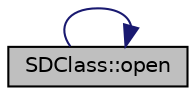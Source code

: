 digraph "SDClass::open"
{
  edge [fontname="Helvetica",fontsize="10",labelfontname="Helvetica",labelfontsize="10"];
  node [fontname="Helvetica",fontsize="10",shape=record];
  rankdir="LR";
  Node1 [label="SDClass::open",height=0.2,width=0.4,color="black", fillcolor="grey75", style="filled", fontcolor="black"];
  Node1 -> Node1 [color="midnightblue",fontsize="10",style="solid"];
}

